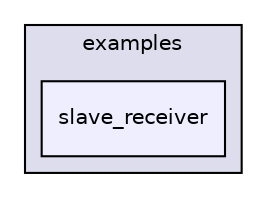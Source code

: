 digraph "Arduino/Libraries/Wire/examples/slave_receiver" {
  compound=true
  node [ fontsize="10", fontname="Helvetica"];
  edge [ labelfontsize="10", labelfontname="Helvetica"];
  subgraph clusterdir_645b4aab1957ceb4557ae254e9319172 {
    graph [ bgcolor="#ddddee", pencolor="black", label="examples" fontname="Helvetica", fontsize="10", URL="dir_645b4aab1957ceb4557ae254e9319172.html"]
  dir_cdb08325f1a9f79355d7f45ed2e02a65 [shape=box, label="slave_receiver", style="filled", fillcolor="#eeeeff", pencolor="black", URL="dir_cdb08325f1a9f79355d7f45ed2e02a65.html"];
  }
}
